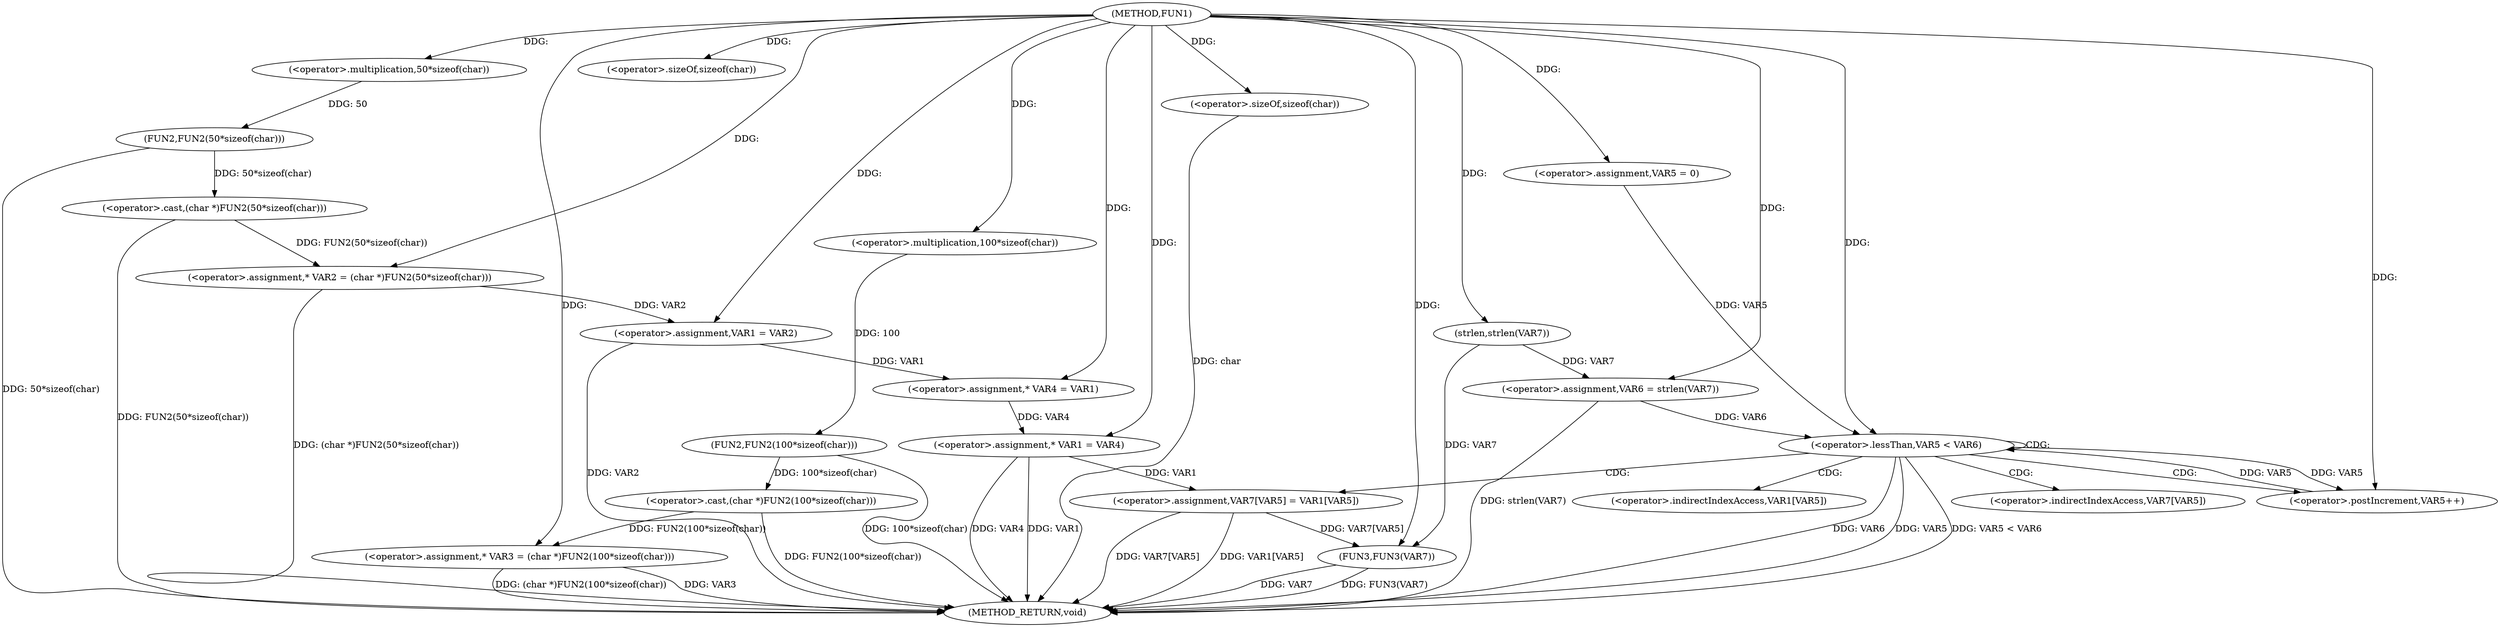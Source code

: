 digraph FUN1 {  
"1000100" [label = "(METHOD,FUN1)" ]
"1000162" [label = "(METHOD_RETURN,void)" ]
"1000104" [label = "(<operator>.assignment,* VAR2 = (char *)FUN2(50*sizeof(char)))" ]
"1000106" [label = "(<operator>.cast,(char *)FUN2(50*sizeof(char)))" ]
"1000108" [label = "(FUN2,FUN2(50*sizeof(char)))" ]
"1000109" [label = "(<operator>.multiplication,50*sizeof(char))" ]
"1000111" [label = "(<operator>.sizeOf,sizeof(char))" ]
"1000114" [label = "(<operator>.assignment,* VAR3 = (char *)FUN2(100*sizeof(char)))" ]
"1000116" [label = "(<operator>.cast,(char *)FUN2(100*sizeof(char)))" ]
"1000118" [label = "(FUN2,FUN2(100*sizeof(char)))" ]
"1000119" [label = "(<operator>.multiplication,100*sizeof(char))" ]
"1000121" [label = "(<operator>.sizeOf,sizeof(char))" ]
"1000123" [label = "(<operator>.assignment,VAR1 = VAR2)" ]
"1000128" [label = "(<operator>.assignment,* VAR4 = VAR1)" ]
"1000132" [label = "(<operator>.assignment,* VAR1 = VAR4)" ]
"1000139" [label = "(<operator>.assignment,VAR6 = strlen(VAR7))" ]
"1000141" [label = "(strlen,strlen(VAR7))" ]
"1000144" [label = "(<operator>.assignment,VAR5 = 0)" ]
"1000147" [label = "(<operator>.lessThan,VAR5 < VAR6)" ]
"1000150" [label = "(<operator>.postIncrement,VAR5++)" ]
"1000153" [label = "(<operator>.assignment,VAR7[VAR5] = VAR1[VAR5])" ]
"1000160" [label = "(FUN3,FUN3(VAR7))" ]
"1000154" [label = "(<operator>.indirectIndexAccess,VAR7[VAR5])" ]
"1000157" [label = "(<operator>.indirectIndexAccess,VAR1[VAR5])" ]
  "1000123" -> "1000162"  [ label = "DDG: VAR2"] 
  "1000106" -> "1000162"  [ label = "DDG: FUN2(50*sizeof(char))"] 
  "1000153" -> "1000162"  [ label = "DDG: VAR1[VAR5]"] 
  "1000116" -> "1000162"  [ label = "DDG: FUN2(100*sizeof(char))"] 
  "1000132" -> "1000162"  [ label = "DDG: VAR1"] 
  "1000153" -> "1000162"  [ label = "DDG: VAR7[VAR5]"] 
  "1000121" -> "1000162"  [ label = "DDG: char"] 
  "1000118" -> "1000162"  [ label = "DDG: 100*sizeof(char)"] 
  "1000160" -> "1000162"  [ label = "DDG: FUN3(VAR7)"] 
  "1000139" -> "1000162"  [ label = "DDG: strlen(VAR7)"] 
  "1000132" -> "1000162"  [ label = "DDG: VAR4"] 
  "1000114" -> "1000162"  [ label = "DDG: VAR3"] 
  "1000147" -> "1000162"  [ label = "DDG: VAR6"] 
  "1000147" -> "1000162"  [ label = "DDG: VAR5"] 
  "1000147" -> "1000162"  [ label = "DDG: VAR5 < VAR6"] 
  "1000160" -> "1000162"  [ label = "DDG: VAR7"] 
  "1000114" -> "1000162"  [ label = "DDG: (char *)FUN2(100*sizeof(char))"] 
  "1000104" -> "1000162"  [ label = "DDG: (char *)FUN2(50*sizeof(char))"] 
  "1000108" -> "1000162"  [ label = "DDG: 50*sizeof(char)"] 
  "1000106" -> "1000104"  [ label = "DDG: FUN2(50*sizeof(char))"] 
  "1000100" -> "1000104"  [ label = "DDG: "] 
  "1000108" -> "1000106"  [ label = "DDG: 50*sizeof(char)"] 
  "1000109" -> "1000108"  [ label = "DDG: 50"] 
  "1000100" -> "1000109"  [ label = "DDG: "] 
  "1000100" -> "1000111"  [ label = "DDG: "] 
  "1000116" -> "1000114"  [ label = "DDG: FUN2(100*sizeof(char))"] 
  "1000100" -> "1000114"  [ label = "DDG: "] 
  "1000118" -> "1000116"  [ label = "DDG: 100*sizeof(char)"] 
  "1000119" -> "1000118"  [ label = "DDG: 100"] 
  "1000100" -> "1000119"  [ label = "DDG: "] 
  "1000100" -> "1000121"  [ label = "DDG: "] 
  "1000104" -> "1000123"  [ label = "DDG: VAR2"] 
  "1000100" -> "1000123"  [ label = "DDG: "] 
  "1000123" -> "1000128"  [ label = "DDG: VAR1"] 
  "1000100" -> "1000128"  [ label = "DDG: "] 
  "1000128" -> "1000132"  [ label = "DDG: VAR4"] 
  "1000100" -> "1000132"  [ label = "DDG: "] 
  "1000141" -> "1000139"  [ label = "DDG: VAR7"] 
  "1000100" -> "1000139"  [ label = "DDG: "] 
  "1000100" -> "1000141"  [ label = "DDG: "] 
  "1000100" -> "1000144"  [ label = "DDG: "] 
  "1000150" -> "1000147"  [ label = "DDG: VAR5"] 
  "1000144" -> "1000147"  [ label = "DDG: VAR5"] 
  "1000100" -> "1000147"  [ label = "DDG: "] 
  "1000139" -> "1000147"  [ label = "DDG: VAR6"] 
  "1000147" -> "1000150"  [ label = "DDG: VAR5"] 
  "1000100" -> "1000150"  [ label = "DDG: "] 
  "1000132" -> "1000153"  [ label = "DDG: VAR1"] 
  "1000141" -> "1000160"  [ label = "DDG: VAR7"] 
  "1000153" -> "1000160"  [ label = "DDG: VAR7[VAR5]"] 
  "1000100" -> "1000160"  [ label = "DDG: "] 
  "1000147" -> "1000154"  [ label = "CDG: "] 
  "1000147" -> "1000147"  [ label = "CDG: "] 
  "1000147" -> "1000153"  [ label = "CDG: "] 
  "1000147" -> "1000150"  [ label = "CDG: "] 
  "1000147" -> "1000157"  [ label = "CDG: "] 
}
